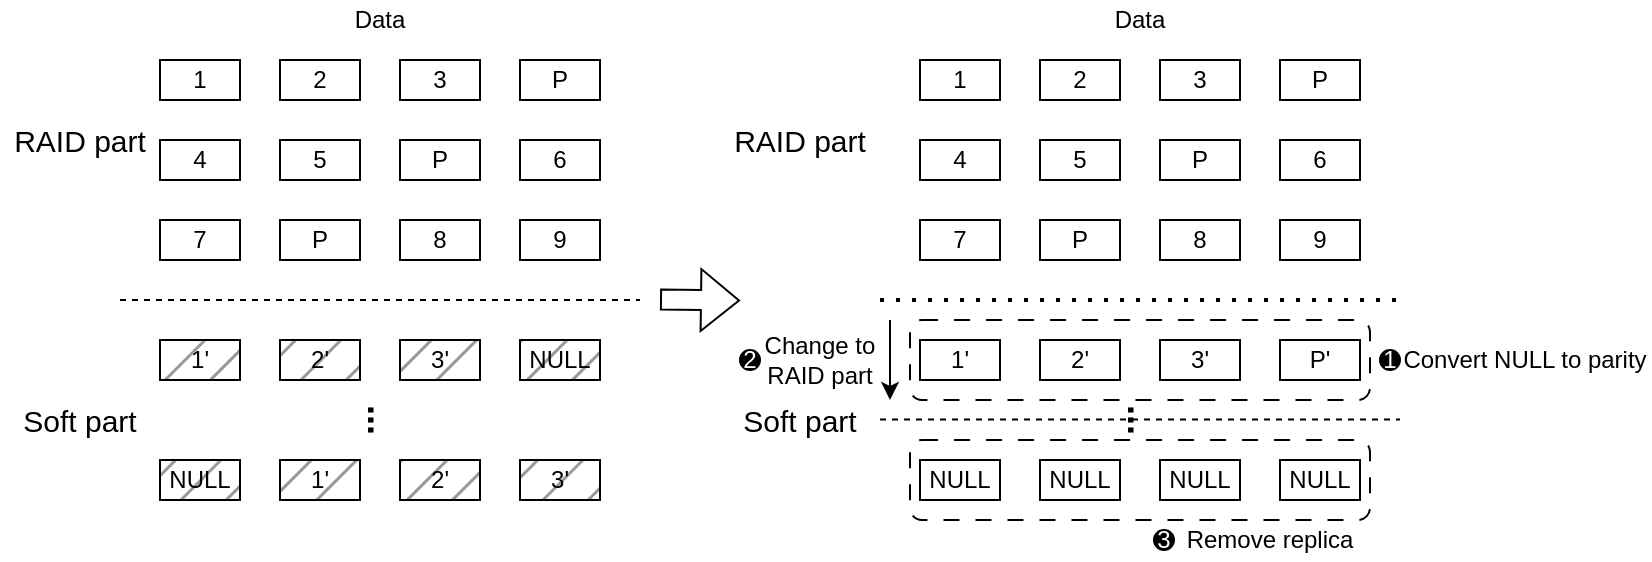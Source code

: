 <mxfile version="24.6.5" type="github">
  <diagram name="Page-1" id="O-2GQO0PXnm37HvwSnrw">
    <mxGraphModel dx="1037" dy="570" grid="1" gridSize="10" guides="1" tooltips="1" connect="1" arrows="1" fold="1" page="1" pageScale="1" pageWidth="850" pageHeight="1100" math="0" shadow="0">
      <root>
        <mxCell id="0" />
        <mxCell id="1" parent="0" />
        <mxCell id="rhE3FwrFqvZkOa-msCw4-1" value="1" style="rounded=0;whiteSpace=wrap;html=1;fillColor=none;" parent="1" vertex="1">
          <mxGeometry x="80" y="40" width="40" height="20" as="geometry" />
        </mxCell>
        <mxCell id="rhE3FwrFqvZkOa-msCw4-2" value="2" style="rounded=0;whiteSpace=wrap;html=1;fillColor=none;" parent="1" vertex="1">
          <mxGeometry x="140" y="40" width="40" height="20" as="geometry" />
        </mxCell>
        <mxCell id="rhE3FwrFqvZkOa-msCw4-3" value="3" style="rounded=0;whiteSpace=wrap;html=1;fillColor=none;" parent="1" vertex="1">
          <mxGeometry x="200" y="40" width="40" height="20" as="geometry" />
        </mxCell>
        <mxCell id="rhE3FwrFqvZkOa-msCw4-4" value="P" style="rounded=0;whiteSpace=wrap;html=1;fillColor=none;" parent="1" vertex="1">
          <mxGeometry x="260" y="40" width="40" height="20" as="geometry" />
        </mxCell>
        <mxCell id="rhE3FwrFqvZkOa-msCw4-5" value="4" style="rounded=0;whiteSpace=wrap;html=1;fillColor=none;" parent="1" vertex="1">
          <mxGeometry x="80" y="80" width="40" height="20" as="geometry" />
        </mxCell>
        <mxCell id="rhE3FwrFqvZkOa-msCw4-6" value="5" style="rounded=0;whiteSpace=wrap;html=1;fillColor=none;" parent="1" vertex="1">
          <mxGeometry x="140" y="80" width="40" height="20" as="geometry" />
        </mxCell>
        <mxCell id="rhE3FwrFqvZkOa-msCw4-7" value="P" style="rounded=0;whiteSpace=wrap;html=1;fillColor=none;" parent="1" vertex="1">
          <mxGeometry x="200" y="80" width="40" height="20" as="geometry" />
        </mxCell>
        <mxCell id="rhE3FwrFqvZkOa-msCw4-8" value="6" style="rounded=0;whiteSpace=wrap;html=1;fillColor=none;" parent="1" vertex="1">
          <mxGeometry x="260" y="80" width="40" height="20" as="geometry" />
        </mxCell>
        <mxCell id="rhE3FwrFqvZkOa-msCw4-9" value="7" style="rounded=0;whiteSpace=wrap;html=1;fillColor=none;" parent="1" vertex="1">
          <mxGeometry x="80" y="120" width="40" height="20" as="geometry" />
        </mxCell>
        <mxCell id="rhE3FwrFqvZkOa-msCw4-10" value="P" style="rounded=0;whiteSpace=wrap;html=1;fillColor=none;" parent="1" vertex="1">
          <mxGeometry x="140" y="120" width="40" height="20" as="geometry" />
        </mxCell>
        <mxCell id="rhE3FwrFqvZkOa-msCw4-11" value="8" style="rounded=0;whiteSpace=wrap;html=1;fillColor=none;" parent="1" vertex="1">
          <mxGeometry x="200" y="120" width="40" height="20" as="geometry" />
        </mxCell>
        <mxCell id="rhE3FwrFqvZkOa-msCw4-12" value="9" style="rounded=0;whiteSpace=wrap;html=1;fillColor=none;" parent="1" vertex="1">
          <mxGeometry x="260" y="120" width="40" height="20" as="geometry" />
        </mxCell>
        <mxCell id="rhE3FwrFqvZkOa-msCw4-13" value="1&#39;" style="rounded=0;whiteSpace=wrap;html=1;fillColor=#999999;fillStyle=hatch;" parent="1" vertex="1">
          <mxGeometry x="80" y="180" width="40" height="20" as="geometry" />
        </mxCell>
        <mxCell id="rhE3FwrFqvZkOa-msCw4-14" value="2&#39;" style="rounded=0;whiteSpace=wrap;html=1;fillColor=#999999;fillStyle=hatch;" parent="1" vertex="1">
          <mxGeometry x="140" y="180" width="40" height="20" as="geometry" />
        </mxCell>
        <mxCell id="rhE3FwrFqvZkOa-msCw4-15" value="3&#39;" style="rounded=0;whiteSpace=wrap;html=1;fillColor=#999999;fillStyle=hatch;" parent="1" vertex="1">
          <mxGeometry x="200" y="180" width="40" height="20" as="geometry" />
        </mxCell>
        <mxCell id="rhE3FwrFqvZkOa-msCw4-16" value="NULL" style="rounded=0;whiteSpace=wrap;html=1;fillColor=#999999;fillStyle=hatch;" parent="1" vertex="1">
          <mxGeometry x="260" y="180" width="40" height="20" as="geometry" />
        </mxCell>
        <mxCell id="rhE3FwrFqvZkOa-msCw4-22" value="&lt;b&gt;&lt;font style=&quot;font-size: 18px;&quot;&gt;...&lt;/font&gt;&lt;/b&gt;" style="rounded=0;whiteSpace=wrap;html=1;rotation=90;fillColor=none;strokeColor=none;" parent="1" vertex="1">
          <mxGeometry x="170" y="210" width="40" height="20" as="geometry" />
        </mxCell>
        <mxCell id="rhE3FwrFqvZkOa-msCw4-23" value="1&#39;" style="rounded=0;whiteSpace=wrap;html=1;fillColor=#999999;fillStyle=hatch;" parent="1" vertex="1">
          <mxGeometry x="140" y="240" width="40" height="20" as="geometry" />
        </mxCell>
        <mxCell id="rhE3FwrFqvZkOa-msCw4-24" value="2&#39;" style="rounded=0;whiteSpace=wrap;html=1;fillColor=#999999;fillStyle=hatch;" parent="1" vertex="1">
          <mxGeometry x="200" y="240" width="40" height="20" as="geometry" />
        </mxCell>
        <mxCell id="rhE3FwrFqvZkOa-msCw4-25" value="3&#39;" style="rounded=0;whiteSpace=wrap;html=1;fillColor=#999999;fillStyle=hatch;" parent="1" vertex="1">
          <mxGeometry x="260" y="240" width="40" height="20" as="geometry" />
        </mxCell>
        <mxCell id="rhE3FwrFqvZkOa-msCw4-26" value="NULL" style="rounded=0;whiteSpace=wrap;html=1;fillColor=#999999;fillStyle=hatch;" parent="1" vertex="1">
          <mxGeometry x="80" y="240" width="40" height="20" as="geometry" />
        </mxCell>
        <mxCell id="rhE3FwrFqvZkOa-msCw4-33" value="Data" style="rounded=0;whiteSpace=wrap;html=1;fontSize=12;fillColor=none;strokeColor=none;" parent="1" vertex="1">
          <mxGeometry x="160" y="10" width="60" height="20" as="geometry" />
        </mxCell>
        <mxCell id="rhE3FwrFqvZkOa-msCw4-35" value="" style="shape=flexArrow;endArrow=classic;html=1;rounded=0;" parent="1" edge="1">
          <mxGeometry width="50" height="50" relative="1" as="geometry">
            <mxPoint x="330" y="159.75" as="sourcePoint" />
            <mxPoint x="370" y="160.25" as="targetPoint" />
          </mxGeometry>
        </mxCell>
        <mxCell id="rhE3FwrFqvZkOa-msCw4-36" value="1" style="rounded=0;whiteSpace=wrap;html=1;fillColor=none;" parent="1" vertex="1">
          <mxGeometry x="460" y="40" width="40" height="20" as="geometry" />
        </mxCell>
        <mxCell id="rhE3FwrFqvZkOa-msCw4-37" value="2" style="rounded=0;whiteSpace=wrap;html=1;fillColor=none;" parent="1" vertex="1">
          <mxGeometry x="520" y="40" width="40" height="20" as="geometry" />
        </mxCell>
        <mxCell id="rhE3FwrFqvZkOa-msCw4-38" value="3" style="rounded=0;whiteSpace=wrap;html=1;fillColor=none;" parent="1" vertex="1">
          <mxGeometry x="580" y="40" width="40" height="20" as="geometry" />
        </mxCell>
        <mxCell id="rhE3FwrFqvZkOa-msCw4-39" value="P" style="rounded=0;whiteSpace=wrap;html=1;fillColor=none;" parent="1" vertex="1">
          <mxGeometry x="640" y="40" width="40" height="20" as="geometry" />
        </mxCell>
        <mxCell id="rhE3FwrFqvZkOa-msCw4-40" value="4" style="rounded=0;whiteSpace=wrap;html=1;fillColor=none;" parent="1" vertex="1">
          <mxGeometry x="460" y="80" width="40" height="20" as="geometry" />
        </mxCell>
        <mxCell id="rhE3FwrFqvZkOa-msCw4-41" value="5" style="rounded=0;whiteSpace=wrap;html=1;fillColor=none;" parent="1" vertex="1">
          <mxGeometry x="520" y="80" width="40" height="20" as="geometry" />
        </mxCell>
        <mxCell id="rhE3FwrFqvZkOa-msCw4-42" value="P" style="rounded=0;whiteSpace=wrap;html=1;fillColor=none;" parent="1" vertex="1">
          <mxGeometry x="580" y="80" width="40" height="20" as="geometry" />
        </mxCell>
        <mxCell id="rhE3FwrFqvZkOa-msCw4-43" value="6" style="rounded=0;whiteSpace=wrap;html=1;fillColor=none;" parent="1" vertex="1">
          <mxGeometry x="640" y="80" width="40" height="20" as="geometry" />
        </mxCell>
        <mxCell id="rhE3FwrFqvZkOa-msCw4-44" value="7" style="rounded=0;whiteSpace=wrap;html=1;fillColor=none;" parent="1" vertex="1">
          <mxGeometry x="460" y="120" width="40" height="20" as="geometry" />
        </mxCell>
        <mxCell id="rhE3FwrFqvZkOa-msCw4-45" value="P" style="rounded=0;whiteSpace=wrap;html=1;fillColor=none;" parent="1" vertex="1">
          <mxGeometry x="520" y="120" width="40" height="20" as="geometry" />
        </mxCell>
        <mxCell id="rhE3FwrFqvZkOa-msCw4-46" value="8" style="rounded=0;whiteSpace=wrap;html=1;fillColor=none;" parent="1" vertex="1">
          <mxGeometry x="580" y="120" width="40" height="20" as="geometry" />
        </mxCell>
        <mxCell id="rhE3FwrFqvZkOa-msCw4-47" value="9" style="rounded=0;whiteSpace=wrap;html=1;fillColor=none;" parent="1" vertex="1">
          <mxGeometry x="640" y="120" width="40" height="20" as="geometry" />
        </mxCell>
        <mxCell id="rhE3FwrFqvZkOa-msCw4-48" value="1&#39;" style="rounded=0;whiteSpace=wrap;html=1;fillColor=none;fillStyle=hatch;" parent="1" vertex="1">
          <mxGeometry x="460" y="180" width="40" height="20" as="geometry" />
        </mxCell>
        <mxCell id="rhE3FwrFqvZkOa-msCw4-49" value="2&#39;" style="rounded=0;whiteSpace=wrap;html=1;fillColor=none;fillStyle=hatch;" parent="1" vertex="1">
          <mxGeometry x="520" y="180" width="40" height="20" as="geometry" />
        </mxCell>
        <mxCell id="rhE3FwrFqvZkOa-msCw4-50" value="3&#39;" style="rounded=0;whiteSpace=wrap;html=1;fillColor=none;fillStyle=hatch;" parent="1" vertex="1">
          <mxGeometry x="580" y="180" width="40" height="20" as="geometry" />
        </mxCell>
        <mxCell id="rhE3FwrFqvZkOa-msCw4-51" value="P&#39;" style="rounded=0;whiteSpace=wrap;html=1;fillColor=none;fillStyle=hatch;" parent="1" vertex="1">
          <mxGeometry x="640" y="180" width="40" height="20" as="geometry" />
        </mxCell>
        <mxCell id="rhE3FwrFqvZkOa-msCw4-53" value="&lt;b&gt;&lt;font style=&quot;font-size: 18px;&quot;&gt;...&lt;/font&gt;&lt;/b&gt;" style="rounded=0;whiteSpace=wrap;html=1;rotation=90;fillColor=none;strokeColor=none;" parent="1" vertex="1">
          <mxGeometry x="550" y="210" width="40" height="20" as="geometry" />
        </mxCell>
        <mxCell id="rhE3FwrFqvZkOa-msCw4-54" value="NULL" style="rounded=0;whiteSpace=wrap;html=1;fillColor=none;fillStyle=hatch;" parent="1" vertex="1">
          <mxGeometry x="520" y="240" width="40" height="20" as="geometry" />
        </mxCell>
        <mxCell id="rhE3FwrFqvZkOa-msCw4-55" value="NULL" style="rounded=0;whiteSpace=wrap;html=1;fillColor=none;fillStyle=hatch;" parent="1" vertex="1">
          <mxGeometry x="580" y="240" width="40" height="20" as="geometry" />
        </mxCell>
        <mxCell id="rhE3FwrFqvZkOa-msCw4-56" value="NULL" style="rounded=0;whiteSpace=wrap;html=1;fillColor=none;fillStyle=hatch;" parent="1" vertex="1">
          <mxGeometry x="640" y="240" width="40" height="20" as="geometry" />
        </mxCell>
        <mxCell id="rhE3FwrFqvZkOa-msCw4-57" value="NULL" style="rounded=0;whiteSpace=wrap;html=1;fillColor=none;fillStyle=hatch;" parent="1" vertex="1">
          <mxGeometry x="460" y="240" width="40" height="20" as="geometry" />
        </mxCell>
        <mxCell id="rhE3FwrFqvZkOa-msCw4-64" value="Data" style="rounded=0;whiteSpace=wrap;html=1;fontSize=12;fillColor=none;strokeColor=none;" parent="1" vertex="1">
          <mxGeometry x="540" y="10" width="60" height="20" as="geometry" />
        </mxCell>
        <mxCell id="rhE3FwrFqvZkOa-msCw4-66" value="" style="rounded=1;whiteSpace=wrap;html=1;fillColor=none;dashed=1;dashPattern=8 8;" parent="1" vertex="1">
          <mxGeometry x="455" y="170" width="230" height="40" as="geometry" />
        </mxCell>
        <mxCell id="rhE3FwrFqvZkOa-msCw4-67" value="&lt;font style=&quot;&quot; color=&quot;#ffffff&quot;&gt;1&lt;/font&gt;" style="ellipse;whiteSpace=wrap;html=1;aspect=fixed;fillColor=#000000;" parent="1" vertex="1">
          <mxGeometry x="690" y="185" width="10" height="10" as="geometry" />
        </mxCell>
        <mxCell id="rhE3FwrFqvZkOa-msCw4-68" value="Convert NULL to parity" style="rounded=0;whiteSpace=wrap;html=1;fillColor=none;strokeColor=none;" parent="1" vertex="1">
          <mxGeometry x="700" y="180" width="125" height="20" as="geometry" />
        </mxCell>
        <mxCell id="rhE3FwrFqvZkOa-msCw4-69" value="&lt;font style=&quot;&quot; color=&quot;#ffffff&quot;&gt;2&lt;/font&gt;" style="ellipse;whiteSpace=wrap;html=1;aspect=fixed;fillColor=#000000;" parent="1" vertex="1">
          <mxGeometry x="370" y="185" width="10" height="10" as="geometry" />
        </mxCell>
        <mxCell id="rhE3FwrFqvZkOa-msCw4-70" value="Change to RAID part" style="rounded=0;whiteSpace=wrap;html=1;fillColor=none;strokeColor=none;" parent="1" vertex="1">
          <mxGeometry x="380" y="175" width="60" height="30" as="geometry" />
        </mxCell>
        <mxCell id="rhE3FwrFqvZkOa-msCw4-72" value="" style="rounded=1;whiteSpace=wrap;html=1;fillColor=none;dashed=1;dashPattern=8 8;" parent="1" vertex="1">
          <mxGeometry x="455" y="230" width="230" height="40" as="geometry" />
        </mxCell>
        <mxCell id="rhE3FwrFqvZkOa-msCw4-73" value="&lt;font style=&quot;&quot; color=&quot;#ffffff&quot;&gt;3&lt;/font&gt;" style="ellipse;whiteSpace=wrap;html=1;aspect=fixed;fillColor=#000000;" parent="1" vertex="1">
          <mxGeometry x="577" y="275" width="10" height="10" as="geometry" />
        </mxCell>
        <mxCell id="rhE3FwrFqvZkOa-msCw4-74" value="Remove replica" style="rounded=0;whiteSpace=wrap;html=1;fillColor=none;strokeColor=none;" parent="1" vertex="1">
          <mxGeometry x="590" y="270" width="90" height="20" as="geometry" />
        </mxCell>
        <mxCell id="UbbQo-HhBk8lENSYEZFq-1" value="" style="endArrow=none;dashed=1;html=1;rounded=0;" edge="1" parent="1">
          <mxGeometry width="50" height="50" relative="1" as="geometry">
            <mxPoint x="60" y="160" as="sourcePoint" />
            <mxPoint x="320" y="160" as="targetPoint" />
          </mxGeometry>
        </mxCell>
        <mxCell id="UbbQo-HhBk8lENSYEZFq-2" value="RAID part" style="rounded=0;whiteSpace=wrap;html=1;fontSize=15;fillColor=none;strokeColor=none;" vertex="1" parent="1">
          <mxGeometry y="60" width="80" height="40" as="geometry" />
        </mxCell>
        <mxCell id="UbbQo-HhBk8lENSYEZFq-3" value="Soft part" style="rounded=0;whiteSpace=wrap;html=1;fontSize=15;fillColor=none;strokeColor=none;" vertex="1" parent="1">
          <mxGeometry y="200" width="80" height="40" as="geometry" />
        </mxCell>
        <mxCell id="UbbQo-HhBk8lENSYEZFq-4" value="" style="endArrow=none;dashed=1;html=1;rounded=0;" edge="1" parent="1">
          <mxGeometry width="50" height="50" relative="1" as="geometry">
            <mxPoint x="440" y="219.75" as="sourcePoint" />
            <mxPoint x="700" y="219.75" as="targetPoint" />
          </mxGeometry>
        </mxCell>
        <mxCell id="UbbQo-HhBk8lENSYEZFq-5" value="RAID part" style="rounded=0;whiteSpace=wrap;html=1;fontSize=15;fillColor=none;strokeColor=none;" vertex="1" parent="1">
          <mxGeometry x="360" y="60" width="80" height="40" as="geometry" />
        </mxCell>
        <mxCell id="UbbQo-HhBk8lENSYEZFq-6" value="Soft part" style="rounded=0;whiteSpace=wrap;html=1;fontSize=15;fillColor=none;strokeColor=none;" vertex="1" parent="1">
          <mxGeometry x="360" y="200" width="80" height="40" as="geometry" />
        </mxCell>
        <mxCell id="UbbQo-HhBk8lENSYEZFq-10" value="" style="endArrow=classic;html=1;rounded=0;" edge="1" parent="1">
          <mxGeometry width="50" height="50" relative="1" as="geometry">
            <mxPoint x="445" y="170" as="sourcePoint" />
            <mxPoint x="445" y="210" as="targetPoint" />
          </mxGeometry>
        </mxCell>
        <mxCell id="UbbQo-HhBk8lENSYEZFq-11" value="" style="endArrow=none;dashed=1;html=1;dashPattern=1 3;strokeWidth=2;rounded=0;" edge="1" parent="1">
          <mxGeometry width="50" height="50" relative="1" as="geometry">
            <mxPoint x="440" y="160" as="sourcePoint" />
            <mxPoint x="700" y="160" as="targetPoint" />
          </mxGeometry>
        </mxCell>
      </root>
    </mxGraphModel>
  </diagram>
</mxfile>
